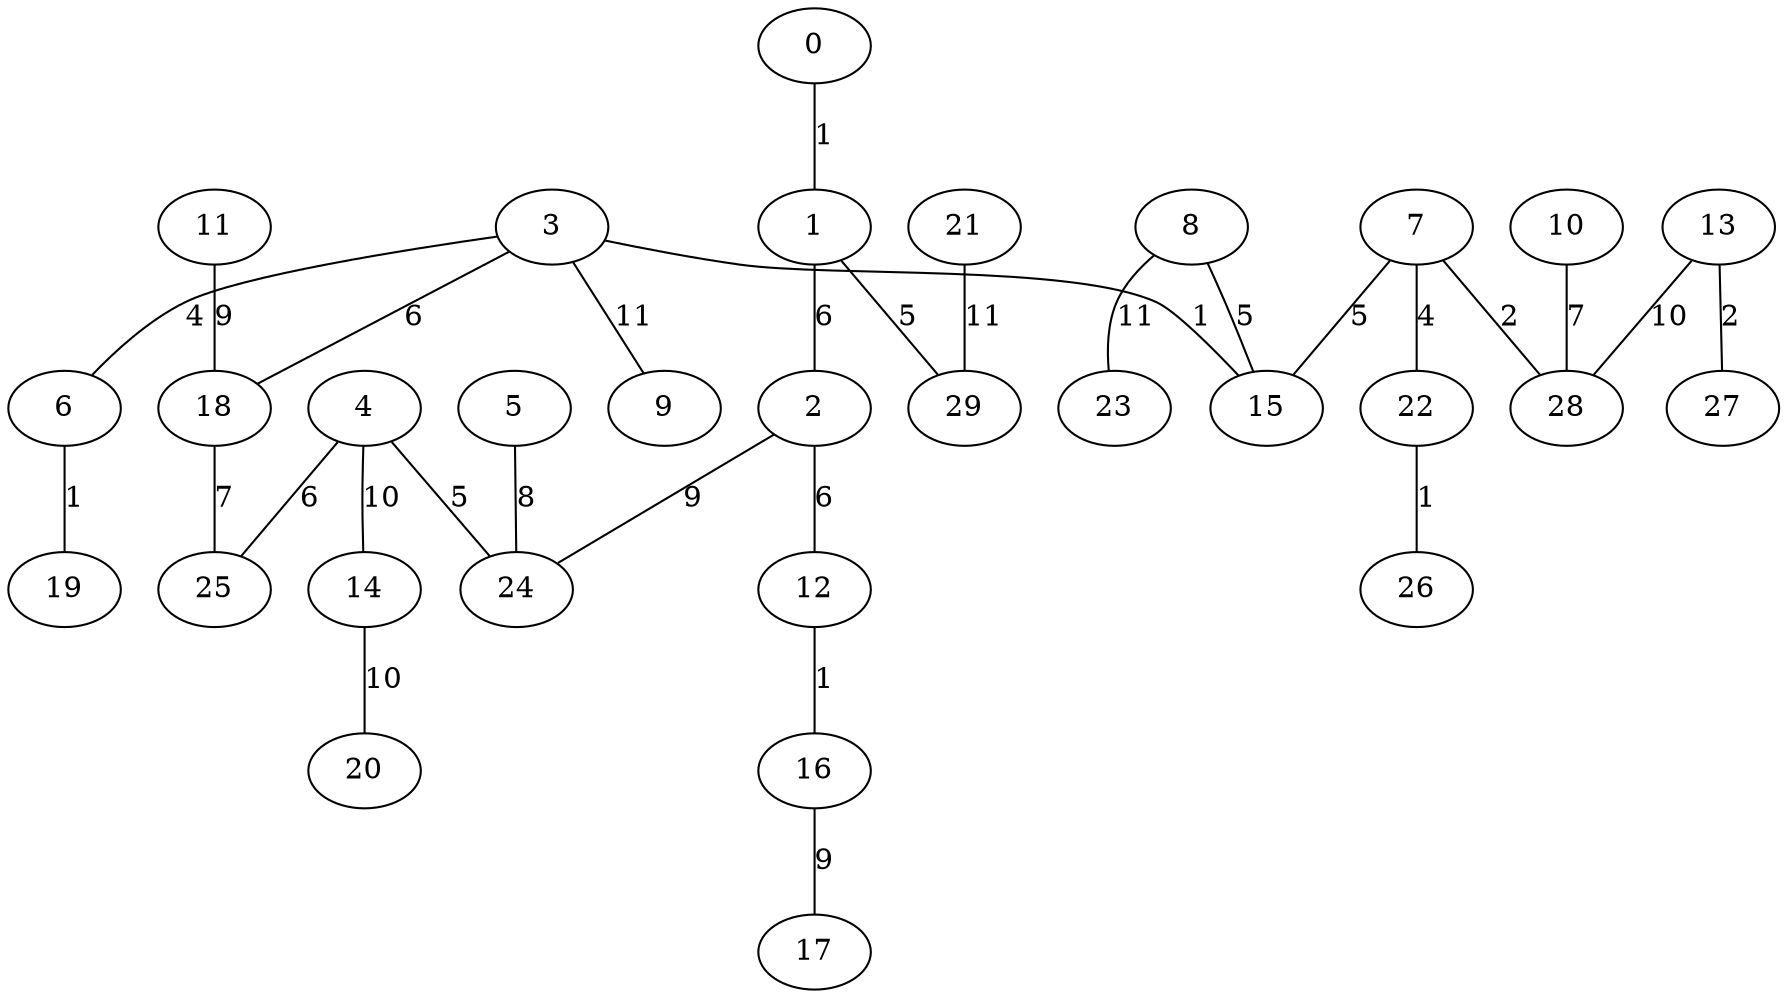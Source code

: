 graph abstract {
  0 [label="0"];
  1 [label="1"];
  2 [label="2"];
  3 [label="3"];
  4 [label="4"];
  5 [label="5"];
  6 [label="6"];
  7 [label="7"];
  8 [label="8"];
  9 [label="9"];
  10 [label="10"];
  11 [label="11"];
  12 [label="12"];
  13 [label="13"];
  14 [label="14"];
  15 [label="15"];
  16 [label="16"];
  17 [label="17"];
  18 [label="18"];
  19 [label="19"];
  20 [label="20"];
  21 [label="21"];
  22 [label="22"];
  23 [label="23"];
  24 [label="24"];
  25 [label="25"];
  26 [label="26"];
  27 [label="27"];
  28 [label="28"];
  29 [label="29"];
  0 -- 1 [label="1"];
  1 -- 2 [label="6"];
  1 -- 29 [label="5"];
  2 -- 12 [label="6"];
  2 -- 24 [label="9"];
  3 -- 18 [label="6"];
  3 -- 6 [label="4"];
  3 -- 15 [label="1"];
  3 -- 9 [label="11"];
  4 -- 24 [label="5"];
  4 -- 14 [label="10"];
  4 -- 25 [label="6"];
  5 -- 24 [label="8"];
  6 -- 19 [label="1"];
  7 -- 28 [label="2"];
  7 -- 22 [label="4"];
  7 -- 15 [label="5"];
  8 -- 23 [label="11"];
  8 -- 15 [label="5"];
  10 -- 28 [label="7"];
  11 -- 18 [label="9"];
  12 -- 16 [label="1"];
  13 -- 28 [label="10"];
  13 -- 27 [label="2"];
  14 -- 20 [label="10"];
  16 -- 17 [label="9"];
  18 -- 25 [label="7"];
  21 -- 29 [label="11"];
  22 -- 26 [label="1"];
}